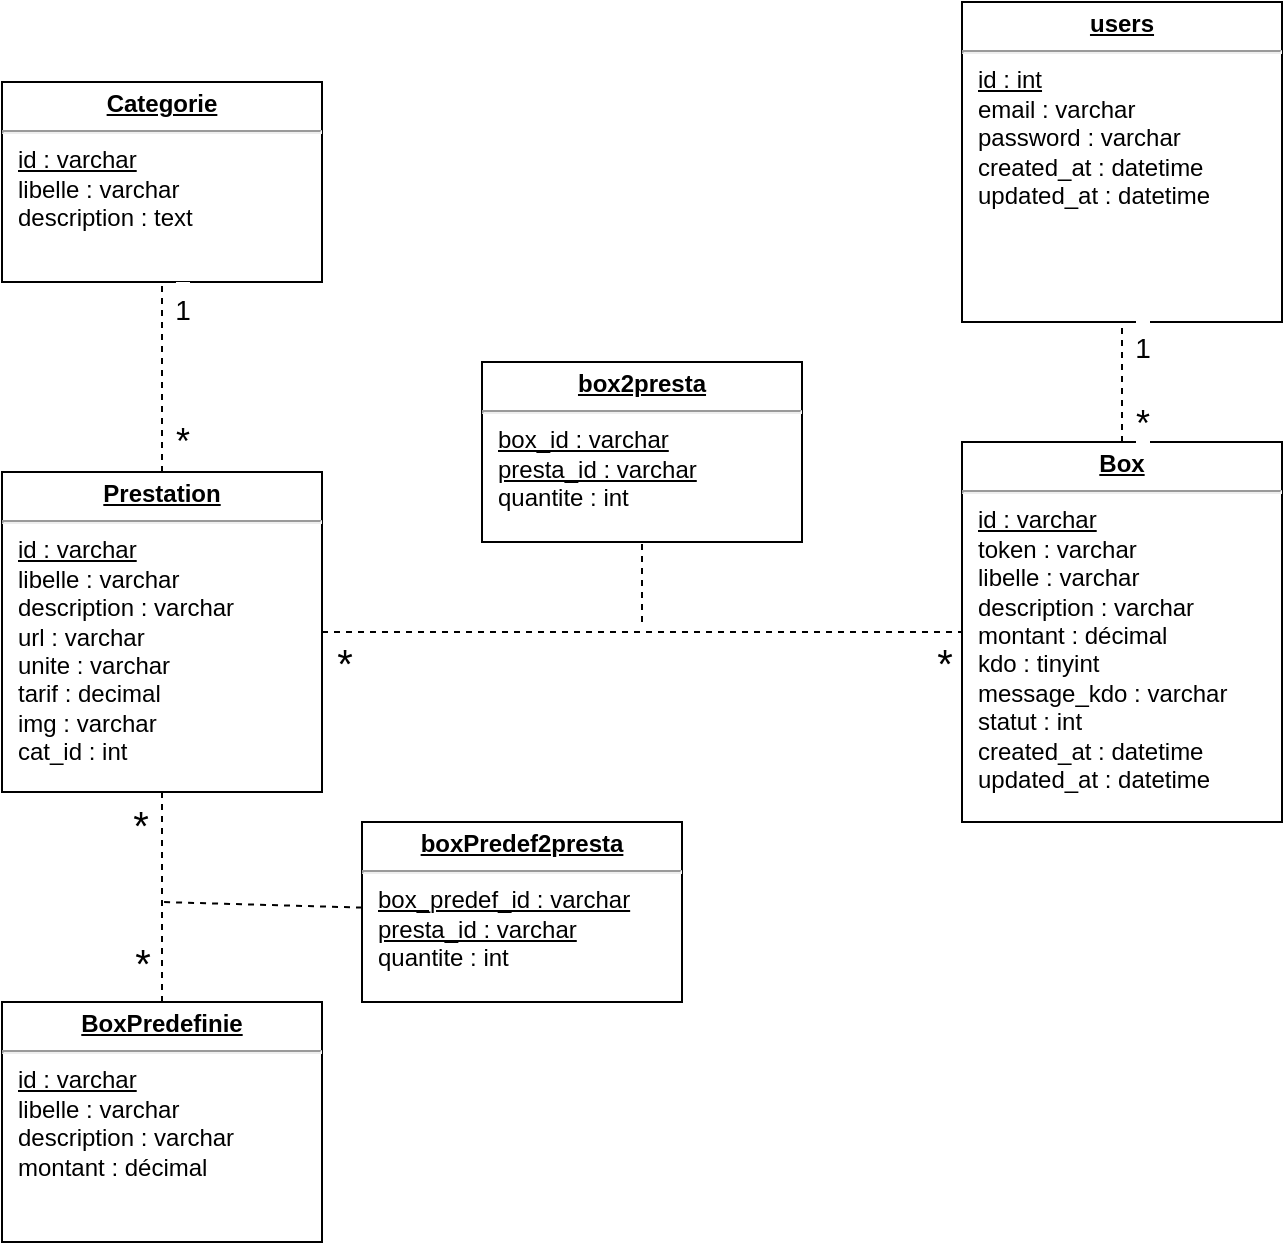 <mxfile version="20.6.1" type="device"><diagram id="r3WXwq6cl73oTVRpT39r" name="Page-1"><mxGraphModel dx="1038" dy="641" grid="1" gridSize="10" guides="1" tooltips="1" connect="1" arrows="1" fold="1" page="1" pageScale="1" pageWidth="827" pageHeight="1169" math="0" shadow="0"><root><mxCell id="0"/><mxCell id="1" parent="0"/><mxCell id="6XuD6zhszfb8cdWA4dwT-2" value="&lt;p style=&quot;margin:0px;margin-top:4px;text-align:center;text-decoration:underline;&quot;&gt;&lt;b&gt;Box&lt;/b&gt;&lt;/p&gt;&lt;hr&gt;&lt;p style=&quot;margin:0px;margin-left:8px;&quot;&gt;&lt;u&gt;id : varchar&lt;/u&gt;&lt;/p&gt;&lt;p style=&quot;margin:0px;margin-left:8px;&quot;&gt;token : varchar&lt;/p&gt;&lt;p style=&quot;margin:0px;margin-left:8px;&quot;&gt;libelle : varchar&lt;/p&gt;&lt;p style=&quot;margin:0px;margin-left:8px;&quot;&gt;description : varchar&lt;/p&gt;&lt;p style=&quot;margin:0px;margin-left:8px;&quot;&gt;montant : décimal&lt;/p&gt;&lt;p style=&quot;margin:0px;margin-left:8px;&quot;&gt;kdo : tinyint&lt;/p&gt;&lt;p style=&quot;margin:0px;margin-left:8px;&quot;&gt;message_kdo : varchar&lt;/p&gt;&lt;p style=&quot;margin:0px;margin-left:8px;&quot;&gt;statut : int&lt;/p&gt;&lt;p style=&quot;margin:0px;margin-left:8px;&quot;&gt;created_at : datetime&lt;/p&gt;&lt;p style=&quot;margin:0px;margin-left:8px;&quot;&gt;updated_at : datetime&lt;/p&gt;" style="verticalAlign=top;align=left;overflow=fill;fontSize=12;fontFamily=Helvetica;html=1;" vertex="1" parent="1"><mxGeometry x="560" y="280" width="160" height="190" as="geometry"/></mxCell><mxCell id="6XuD6zhszfb8cdWA4dwT-3" value="&lt;p style=&quot;margin:0px;margin-top:4px;text-align:center;text-decoration:underline;&quot;&gt;&lt;b&gt;Prestation&lt;/b&gt;&lt;/p&gt;&lt;hr&gt;&lt;p style=&quot;margin:0px;margin-left:8px;&quot;&gt;&lt;u&gt;id : varchar&lt;/u&gt;&lt;/p&gt;&lt;p style=&quot;margin:0px;margin-left:8px;&quot;&gt;libelle : varchar&lt;/p&gt;&lt;p style=&quot;margin:0px;margin-left:8px;&quot;&gt;description : varchar&lt;/p&gt;&lt;p style=&quot;margin:0px;margin-left:8px;&quot;&gt;url : varchar&lt;/p&gt;&lt;p style=&quot;margin:0px;margin-left:8px;&quot;&gt;unite : varchar&lt;/p&gt;&lt;p style=&quot;margin:0px;margin-left:8px;&quot;&gt;tarif : decimal&lt;/p&gt;&lt;p style=&quot;margin:0px;margin-left:8px;&quot;&gt;img : varchar&lt;/p&gt;&lt;p style=&quot;margin:0px;margin-left:8px;&quot;&gt;cat_id : int&lt;/p&gt;" style="verticalAlign=top;align=left;overflow=fill;fontSize=12;fontFamily=Helvetica;html=1;" vertex="1" parent="1"><mxGeometry x="80" y="295" width="160" height="160" as="geometry"/></mxCell><mxCell id="6XuD6zhszfb8cdWA4dwT-4" value="" style="endArrow=none;dashed=1;html=1;rounded=0;" edge="1" parent="1" source="6XuD6zhszfb8cdWA4dwT-3" target="6XuD6zhszfb8cdWA4dwT-2"><mxGeometry width="50" height="50" relative="1" as="geometry"><mxPoint x="390" y="360" as="sourcePoint"/><mxPoint x="440" y="310" as="targetPoint"/></mxGeometry></mxCell><mxCell id="6XuD6zhszfb8cdWA4dwT-7" value="&lt;font style=&quot;font-size: 20px;&quot;&gt;*&lt;/font&gt;" style="edgeLabel;html=1;align=center;verticalAlign=middle;resizable=0;points=[];" vertex="1" connectable="0" parent="6XuD6zhszfb8cdWA4dwT-4"><mxGeometry x="-0.897" y="-5" relative="1" as="geometry"><mxPoint x="-6" y="10" as="offset"/></mxGeometry></mxCell><mxCell id="6XuD6zhszfb8cdWA4dwT-8" value="*" style="edgeLabel;html=1;align=center;verticalAlign=middle;resizable=0;points=[];fontSize=20;" vertex="1" connectable="0" parent="6XuD6zhszfb8cdWA4dwT-4"><mxGeometry x="0.909" y="-1" relative="1" as="geometry"><mxPoint x="5" y="14" as="offset"/></mxGeometry></mxCell><mxCell id="6XuD6zhszfb8cdWA4dwT-5" value="&lt;p style=&quot;margin:0px;margin-top:4px;text-align:center;text-decoration:underline;&quot;&gt;&lt;b&gt;box2presta&lt;/b&gt;&lt;/p&gt;&lt;hr&gt;&lt;p style=&quot;margin:0px;margin-left:8px;&quot;&gt;&lt;u&gt;box_id : varchar&lt;/u&gt;&lt;/p&gt;&lt;p style=&quot;margin:0px;margin-left:8px;&quot;&gt;&lt;u&gt;presta_id : varchar&lt;/u&gt;&lt;/p&gt;&lt;p style=&quot;margin:0px;margin-left:8px;&quot;&gt;quantite : int&lt;/p&gt;" style="verticalAlign=top;align=left;overflow=fill;fontSize=12;fontFamily=Helvetica;html=1;" vertex="1" parent="1"><mxGeometry x="320" y="240" width="160" height="90" as="geometry"/></mxCell><mxCell id="6XuD6zhszfb8cdWA4dwT-6" value="" style="endArrow=none;dashed=1;html=1;rounded=0;" edge="1" parent="1" target="6XuD6zhszfb8cdWA4dwT-5"><mxGeometry width="50" height="50" relative="1" as="geometry"><mxPoint x="400" y="370" as="sourcePoint"/><mxPoint x="560" y="385" as="targetPoint"/></mxGeometry></mxCell><mxCell id="6XuD6zhszfb8cdWA4dwT-9" value="&lt;p style=&quot;margin:0px;margin-top:4px;text-align:center;text-decoration:underline;&quot;&gt;&lt;b&gt;Categorie&lt;/b&gt;&lt;/p&gt;&lt;hr&gt;&lt;p style=&quot;margin:0px;margin-left:8px;&quot;&gt;&lt;u&gt;id : varchar&lt;/u&gt;&lt;/p&gt;&lt;p style=&quot;margin:0px;margin-left:8px;&quot;&gt;libelle : varchar&lt;/p&gt;&lt;p style=&quot;margin:0px;margin-left:8px;&quot;&gt;description : text&lt;/p&gt;" style="verticalAlign=top;align=left;overflow=fill;fontSize=12;fontFamily=Helvetica;html=1;" vertex="1" parent="1"><mxGeometry x="80" y="100" width="160" height="100" as="geometry"/></mxCell><mxCell id="6XuD6zhszfb8cdWA4dwT-10" value="" style="endArrow=none;dashed=1;html=1;rounded=0;fontSize=20;" edge="1" parent="1" source="6XuD6zhszfb8cdWA4dwT-3" target="6XuD6zhszfb8cdWA4dwT-9"><mxGeometry width="50" height="50" relative="1" as="geometry"><mxPoint x="400" y="340" as="sourcePoint"/><mxPoint x="450" y="290" as="targetPoint"/></mxGeometry></mxCell><mxCell id="6XuD6zhszfb8cdWA4dwT-11" value="&lt;font style=&quot;font-size: 14px;&quot;&gt;1&lt;/font&gt;" style="edgeLabel;html=1;align=center;verticalAlign=middle;resizable=0;points=[];fontSize=20;" vertex="1" connectable="0" parent="6XuD6zhszfb8cdWA4dwT-10"><mxGeometry x="0.764" y="-2" relative="1" as="geometry"><mxPoint x="8" as="offset"/></mxGeometry></mxCell><mxCell id="6XuD6zhszfb8cdWA4dwT-12" value="&lt;font style=&quot;font-size: 18px;&quot;&gt;*&lt;/font&gt;" style="edgeLabel;html=1;align=center;verticalAlign=middle;resizable=0;points=[];fontSize=15;" vertex="1" connectable="0" parent="6XuD6zhszfb8cdWA4dwT-10"><mxGeometry x="-0.709" y="1" relative="1" as="geometry"><mxPoint x="11" y="-1" as="offset"/></mxGeometry></mxCell><mxCell id="6XuD6zhszfb8cdWA4dwT-13" value="&lt;p style=&quot;margin:0px;margin-top:4px;text-align:center;text-decoration:underline;&quot;&gt;&lt;b&gt;users&lt;/b&gt;&lt;/p&gt;&lt;hr&gt;&lt;p style=&quot;margin:0px;margin-left:8px;&quot;&gt;&lt;u&gt;id : int&lt;/u&gt;&lt;/p&gt;&lt;p style=&quot;margin:0px;margin-left:8px;&quot;&gt;email : varchar&lt;/p&gt;&lt;p style=&quot;margin:0px;margin-left:8px;&quot;&gt;password : varchar&lt;/p&gt;&lt;p style=&quot;margin:0px;margin-left:8px;&quot;&gt;created_at : datetime&lt;/p&gt;&lt;p style=&quot;margin:0px;margin-left:8px;&quot;&gt;updated_at : datetime&lt;/p&gt;" style="verticalAlign=top;align=left;overflow=fill;fontSize=12;fontFamily=Helvetica;html=1;" vertex="1" parent="1"><mxGeometry x="560" y="60" width="160" height="160" as="geometry"/></mxCell><mxCell id="6XuD6zhszfb8cdWA4dwT-15" value="&lt;p style=&quot;margin:0px;margin-top:4px;text-align:center;text-decoration:underline;&quot;&gt;&lt;b&gt;BoxPredefinie&lt;/b&gt;&lt;/p&gt;&lt;hr&gt;&lt;p style=&quot;margin:0px;margin-left:8px;&quot;&gt;&lt;u&gt;id : varchar&lt;/u&gt;&lt;/p&gt;&lt;p style=&quot;margin:0px;margin-left:8px;&quot;&gt;libelle : varchar&lt;/p&gt;&lt;p style=&quot;margin:0px;margin-left:8px;&quot;&gt;description : varchar&lt;/p&gt;&lt;p style=&quot;margin:0px;margin-left:8px;&quot;&gt;montant : décimal&lt;/p&gt;" style="verticalAlign=top;align=left;overflow=fill;fontSize=12;fontFamily=Helvetica;html=1;" vertex="1" parent="1"><mxGeometry x="80" y="560" width="160" height="120" as="geometry"/></mxCell><mxCell id="6XuD6zhszfb8cdWA4dwT-16" value="" style="endArrow=none;dashed=1;html=1;rounded=0;" edge="1" parent="1" source="6XuD6zhszfb8cdWA4dwT-3" target="6XuD6zhszfb8cdWA4dwT-15"><mxGeometry width="50" height="50" relative="1" as="geometry"><mxPoint x="80" y="530" as="sourcePoint"/><mxPoint x="400" y="530" as="targetPoint"/></mxGeometry></mxCell><mxCell id="6XuD6zhszfb8cdWA4dwT-17" value="&lt;font style=&quot;font-size: 20px;&quot;&gt;*&lt;/font&gt;" style="edgeLabel;html=1;align=center;verticalAlign=middle;resizable=0;points=[];" vertex="1" connectable="0" parent="6XuD6zhszfb8cdWA4dwT-16"><mxGeometry x="-0.897" y="-5" relative="1" as="geometry"><mxPoint x="-6" y="10" as="offset"/></mxGeometry></mxCell><mxCell id="6XuD6zhszfb8cdWA4dwT-18" value="*" style="edgeLabel;html=1;align=center;verticalAlign=middle;resizable=0;points=[];fontSize=20;" vertex="1" connectable="0" parent="6XuD6zhszfb8cdWA4dwT-16"><mxGeometry x="0.909" y="-1" relative="1" as="geometry"><mxPoint x="-9" y="-15" as="offset"/></mxGeometry></mxCell><mxCell id="6XuD6zhszfb8cdWA4dwT-19" value="&lt;p style=&quot;margin:0px;margin-top:4px;text-align:center;text-decoration:underline;&quot;&gt;&lt;b&gt;boxPredef2presta&lt;/b&gt;&lt;/p&gt;&lt;hr&gt;&lt;p style=&quot;margin:0px;margin-left:8px;&quot;&gt;&lt;u&gt;box_predef_id : varchar&lt;/u&gt;&lt;/p&gt;&lt;p style=&quot;margin:0px;margin-left:8px;&quot;&gt;&lt;u&gt;presta_id : varchar&lt;/u&gt;&lt;/p&gt;&lt;p style=&quot;margin:0px;margin-left:8px;&quot;&gt;quantite : int&lt;/p&gt;" style="verticalAlign=top;align=left;overflow=fill;fontSize=12;fontFamily=Helvetica;html=1;" vertex="1" parent="1"><mxGeometry x="260" y="470" width="160" height="90" as="geometry"/></mxCell><mxCell id="6XuD6zhszfb8cdWA4dwT-20" value="" style="endArrow=none;dashed=1;html=1;rounded=0;" edge="1" parent="1" source="6XuD6zhszfb8cdWA4dwT-19"><mxGeometry width="50" height="50" relative="1" as="geometry"><mxPoint x="410" y="380" as="sourcePoint"/><mxPoint x="160" y="510" as="targetPoint"/></mxGeometry></mxCell><mxCell id="6XuD6zhszfb8cdWA4dwT-21" value="" style="endArrow=none;dashed=1;html=1;rounded=0;fontSize=20;" edge="1" parent="1" source="6XuD6zhszfb8cdWA4dwT-2" target="6XuD6zhszfb8cdWA4dwT-13"><mxGeometry width="50" height="50" relative="1" as="geometry"><mxPoint x="520" y="305" as="sourcePoint"/><mxPoint x="520" y="210" as="targetPoint"/></mxGeometry></mxCell><mxCell id="6XuD6zhszfb8cdWA4dwT-22" value="&lt;font style=&quot;font-size: 14px;&quot;&gt;1&lt;/font&gt;" style="edgeLabel;html=1;align=center;verticalAlign=middle;resizable=0;points=[];fontSize=20;" vertex="1" connectable="0" parent="6XuD6zhszfb8cdWA4dwT-21"><mxGeometry x="0.764" y="-2" relative="1" as="geometry"><mxPoint x="8" y="3" as="offset"/></mxGeometry></mxCell><mxCell id="6XuD6zhszfb8cdWA4dwT-23" value="&lt;font style=&quot;font-size: 18px;&quot;&gt;*&lt;/font&gt;" style="edgeLabel;html=1;align=center;verticalAlign=middle;resizable=0;points=[];fontSize=15;" vertex="1" connectable="0" parent="6XuD6zhszfb8cdWA4dwT-21"><mxGeometry x="-0.709" y="1" relative="1" as="geometry"><mxPoint x="11" y="-1" as="offset"/></mxGeometry></mxCell></root></mxGraphModel></diagram></mxfile>
